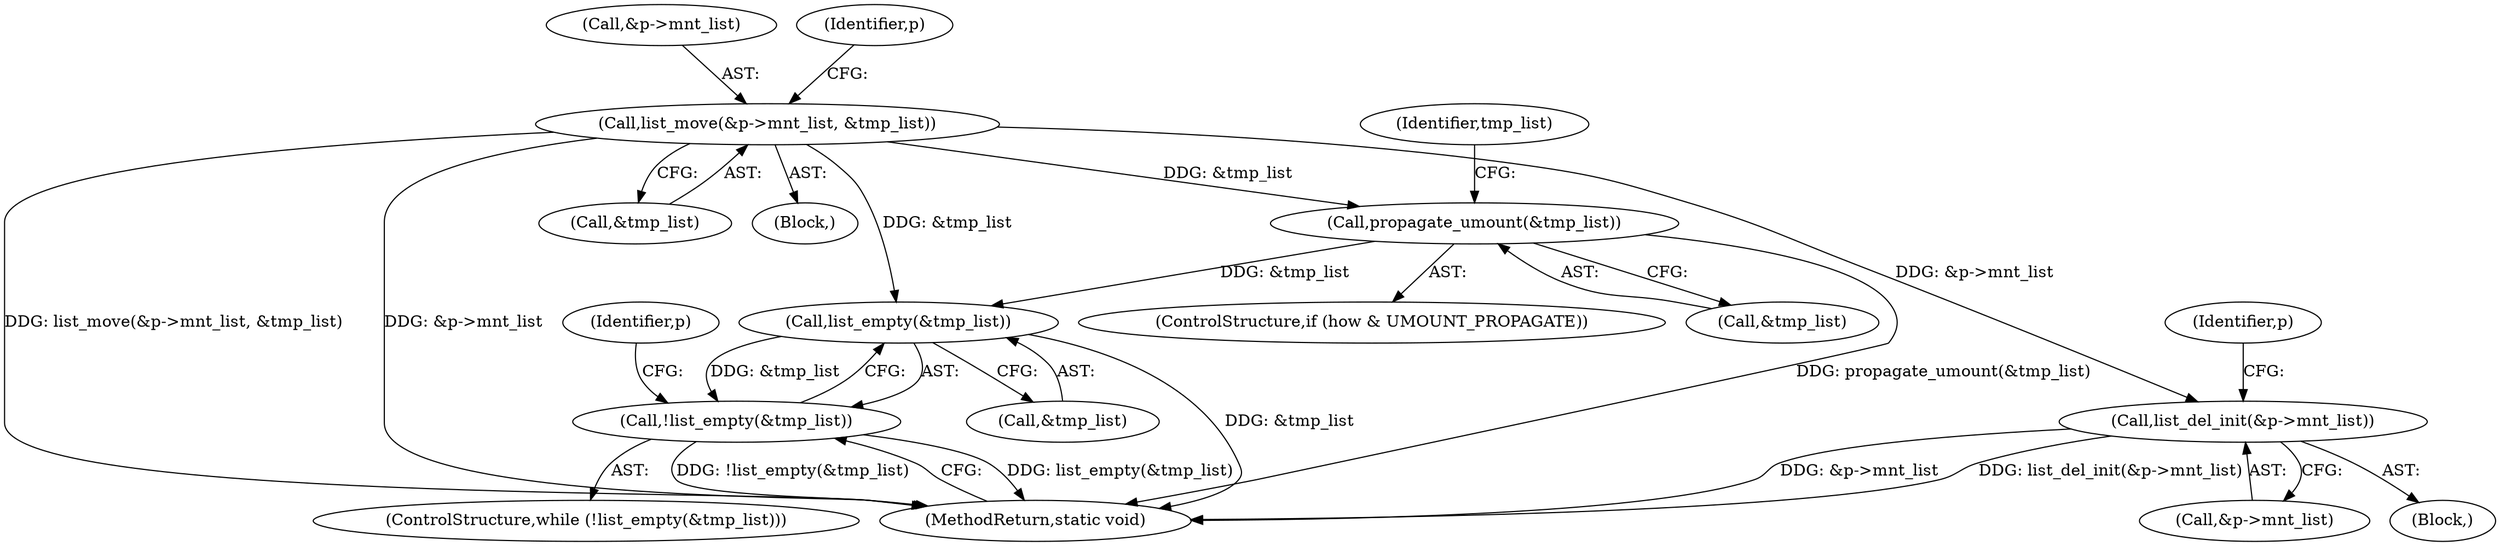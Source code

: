 digraph "0_linux_e0c9c0afd2fc958ffa34b697972721d81df8a56f_0@API" {
"1000135" [label="(Call,list_move(&p->mnt_list, &tmp_list))"];
"1000152" [label="(Call,propagate_umount(&tmp_list))"];
"1000157" [label="(Call,list_empty(&tmp_list))"];
"1000156" [label="(Call,!list_empty(&tmp_list))"];
"1000167" [label="(Call,list_del_init(&p->mnt_list))"];
"1000136" [label="(Call,&p->mnt_list)"];
"1000165" [label="(Identifier,p)"];
"1000123" [label="(Identifier,p)"];
"1000140" [label="(Call,&tmp_list)"];
"1000155" [label="(ControlStructure,while (!list_empty(&tmp_list)))"];
"1000153" [label="(Call,&tmp_list)"];
"1000156" [label="(Call,!list_empty(&tmp_list))"];
"1000157" [label="(Call,list_empty(&tmp_list))"];
"1000127" [label="(Block,)"];
"1000158" [label="(Call,&tmp_list)"];
"1000168" [label="(Call,&p->mnt_list)"];
"1000174" [label="(Identifier,p)"];
"1000148" [label="(ControlStructure,if (how & UMOUNT_PROPAGATE))"];
"1000167" [label="(Call,list_del_init(&p->mnt_list))"];
"1000262" [label="(MethodReturn,static void)"];
"1000160" [label="(Block,)"];
"1000135" [label="(Call,list_move(&p->mnt_list, &tmp_list))"];
"1000152" [label="(Call,propagate_umount(&tmp_list))"];
"1000159" [label="(Identifier,tmp_list)"];
"1000135" -> "1000127"  [label="AST: "];
"1000135" -> "1000140"  [label="CFG: "];
"1000136" -> "1000135"  [label="AST: "];
"1000140" -> "1000135"  [label="AST: "];
"1000123" -> "1000135"  [label="CFG: "];
"1000135" -> "1000262"  [label="DDG: list_move(&p->mnt_list, &tmp_list)"];
"1000135" -> "1000262"  [label="DDG: &p->mnt_list"];
"1000135" -> "1000152"  [label="DDG: &tmp_list"];
"1000135" -> "1000157"  [label="DDG: &tmp_list"];
"1000135" -> "1000167"  [label="DDG: &p->mnt_list"];
"1000152" -> "1000148"  [label="AST: "];
"1000152" -> "1000153"  [label="CFG: "];
"1000153" -> "1000152"  [label="AST: "];
"1000159" -> "1000152"  [label="CFG: "];
"1000152" -> "1000262"  [label="DDG: propagate_umount(&tmp_list)"];
"1000152" -> "1000157"  [label="DDG: &tmp_list"];
"1000157" -> "1000156"  [label="AST: "];
"1000157" -> "1000158"  [label="CFG: "];
"1000158" -> "1000157"  [label="AST: "];
"1000156" -> "1000157"  [label="CFG: "];
"1000157" -> "1000262"  [label="DDG: &tmp_list"];
"1000157" -> "1000156"  [label="DDG: &tmp_list"];
"1000156" -> "1000155"  [label="AST: "];
"1000165" -> "1000156"  [label="CFG: "];
"1000262" -> "1000156"  [label="CFG: "];
"1000156" -> "1000262"  [label="DDG: list_empty(&tmp_list)"];
"1000156" -> "1000262"  [label="DDG: !list_empty(&tmp_list)"];
"1000167" -> "1000160"  [label="AST: "];
"1000167" -> "1000168"  [label="CFG: "];
"1000168" -> "1000167"  [label="AST: "];
"1000174" -> "1000167"  [label="CFG: "];
"1000167" -> "1000262"  [label="DDG: &p->mnt_list"];
"1000167" -> "1000262"  [label="DDG: list_del_init(&p->mnt_list)"];
}
